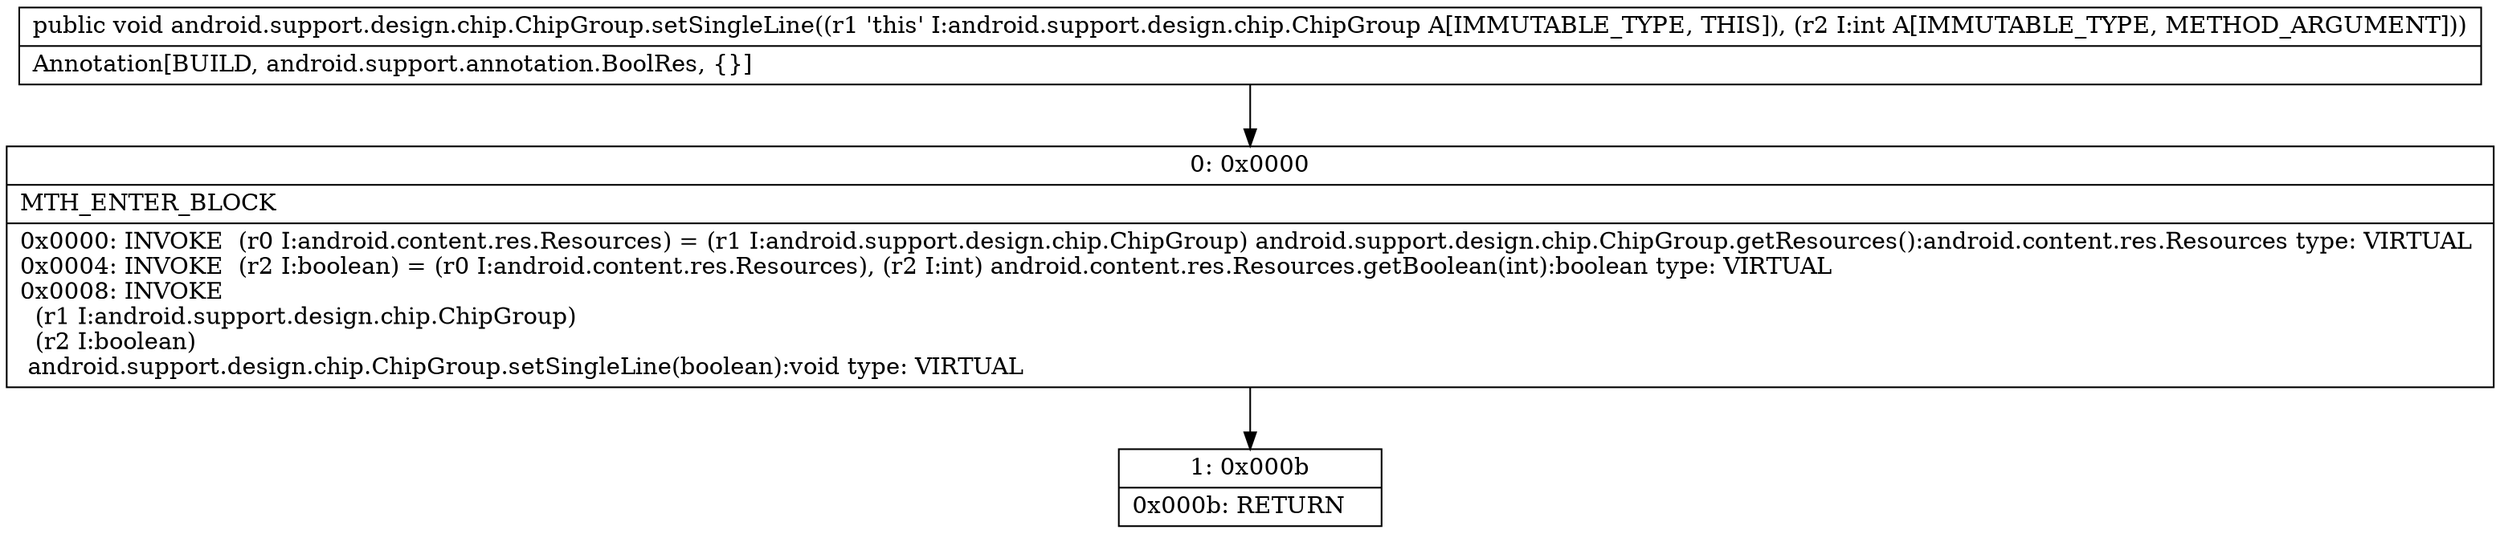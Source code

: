 digraph "CFG forandroid.support.design.chip.ChipGroup.setSingleLine(I)V" {
Node_0 [shape=record,label="{0\:\ 0x0000|MTH_ENTER_BLOCK\l|0x0000: INVOKE  (r0 I:android.content.res.Resources) = (r1 I:android.support.design.chip.ChipGroup) android.support.design.chip.ChipGroup.getResources():android.content.res.Resources type: VIRTUAL \l0x0004: INVOKE  (r2 I:boolean) = (r0 I:android.content.res.Resources), (r2 I:int) android.content.res.Resources.getBoolean(int):boolean type: VIRTUAL \l0x0008: INVOKE  \l  (r1 I:android.support.design.chip.ChipGroup)\l  (r2 I:boolean)\l android.support.design.chip.ChipGroup.setSingleLine(boolean):void type: VIRTUAL \l}"];
Node_1 [shape=record,label="{1\:\ 0x000b|0x000b: RETURN   \l}"];
MethodNode[shape=record,label="{public void android.support.design.chip.ChipGroup.setSingleLine((r1 'this' I:android.support.design.chip.ChipGroup A[IMMUTABLE_TYPE, THIS]), (r2 I:int A[IMMUTABLE_TYPE, METHOD_ARGUMENT]))  | Annotation[BUILD, android.support.annotation.BoolRes, \{\}]\l}"];
MethodNode -> Node_0;
Node_0 -> Node_1;
}

